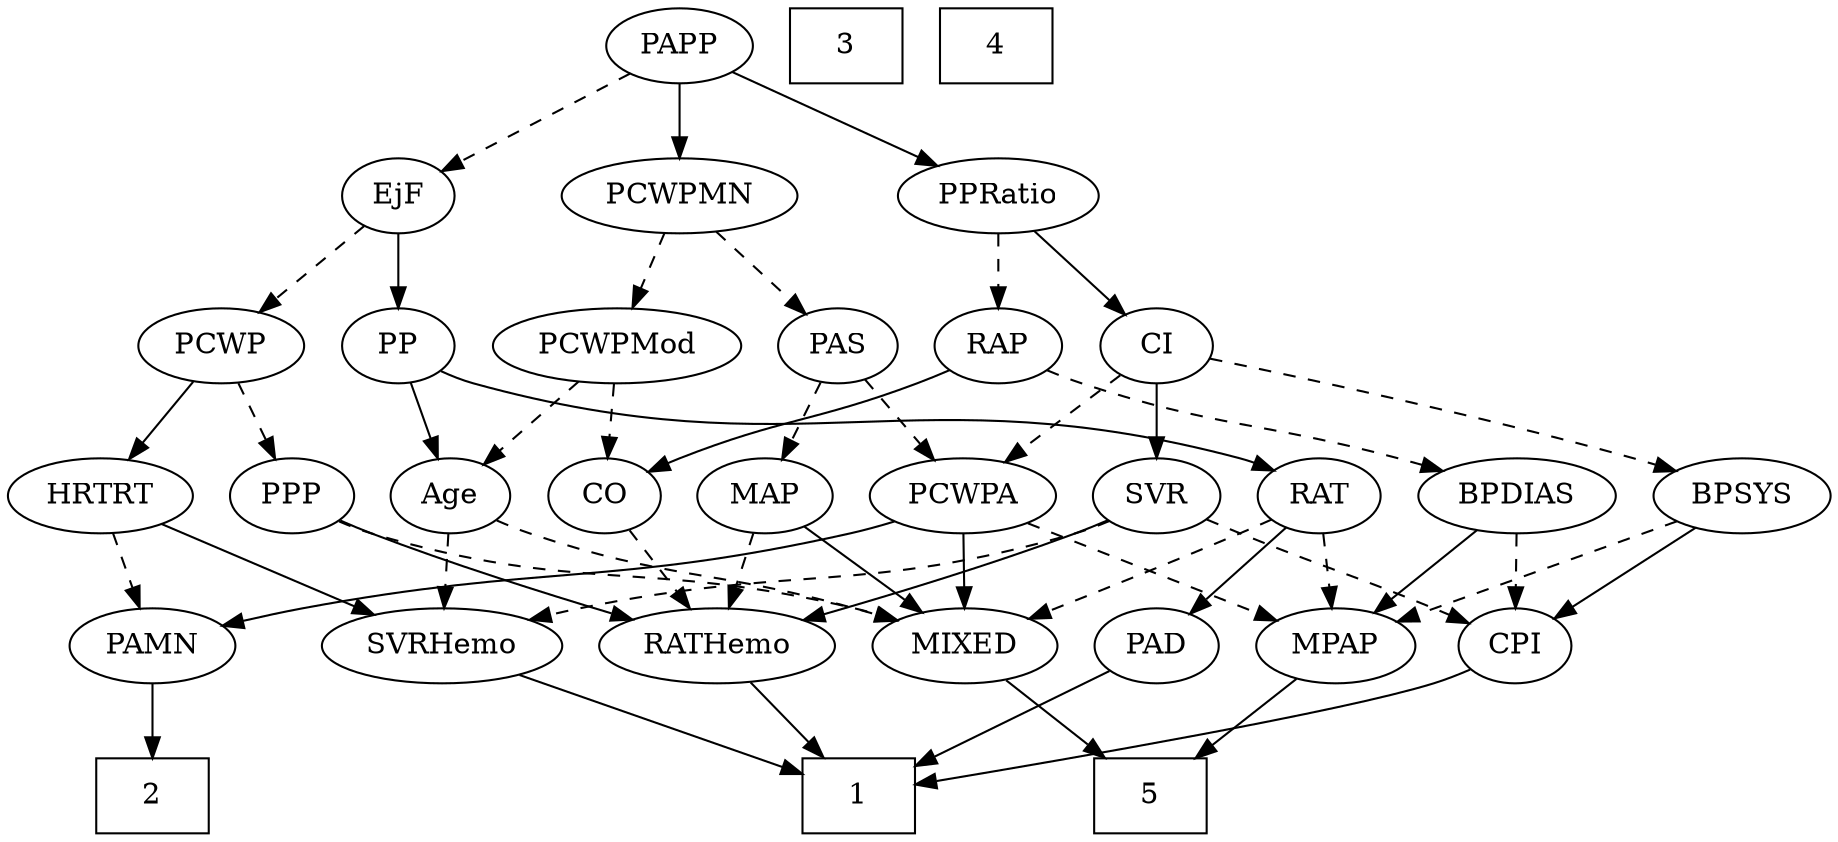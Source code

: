 strict digraph {
	graph [bb="0,0,819.34,396"];
	node [label="\N"];
	1	[height=0.5,
		pos="380.65,18",
		shape=box,
		width=0.75];
	2	[height=0.5,
		pos="69.646,18",
		shape=box,
		width=0.75];
	3	[height=0.5,
		pos="387.65,378",
		shape=box,
		width=0.75];
	4	[height=0.5,
		pos="459.65,378",
		shape=box,
		width=0.75];
	5	[height=0.5,
		pos="512.65,18",
		shape=box,
		width=0.75];
	Age	[height=0.5,
		pos="196.65,162",
		width=0.75];
	MIXED	[height=0.5,
		pos="428.65,90",
		width=1.1193];
	Age -> MIXED	[pos="e,398.11,101.85 217.29,150.39 222.24,148.09 227.57,145.81 232.65,144 295.62,121.62 314.51,126.77 378.65,108 381.81,107.07 385.08,\
106.07 388.35,105.03",
		style=dashed];
	SVRHemo	[height=0.5,
		pos="199.65,90",
		width=1.3902];
	Age -> SVRHemo	[pos="e,198.91,108.1 197.39,143.7 197.72,135.98 198.12,126.71 198.48,118.11",
		style=dashed];
	EjF	[height=0.5,
		pos="182.65,306",
		width=0.75];
	PP	[height=0.5,
		pos="182.65,234",
		width=0.75];
	EjF -> PP	[pos="e,182.65,252.1 182.65,287.7 182.65,279.98 182.65,270.71 182.65,262.11",
		style=solid];
	PCWP	[height=0.5,
		pos="102.65,234",
		width=0.97491];
	EjF -> PCWP	[pos="e,119.8,250.01 166.84,291.17 155.6,281.34 140.29,267.93 127.43,256.69",
		style=dashed];
	RAP	[height=0.5,
		pos="449.65,234",
		width=0.77632];
	CO	[height=0.5,
		pos="268.65,162",
		width=0.75];
	RAP -> CO	[pos="e,289.78,173.49 427.9,222.53 422.93,220.27 417.64,217.97 412.65,216 365.59,197.41 351.61,198.84 304.65,180 302.82,179.27 300.95,\
178.49 299.08,177.68",
		style=solid];
	BPDIAS	[height=0.5,
		pos="683.65,162",
		width=1.1735];
	RAP -> BPDIAS	[pos="e,651.58,173.89 471.28,222.24 476.26,220 481.58,217.78 486.65,216 549.31,194.04 567.83,198.33 631.65,180 634.99,179.04 638.44,178.01 \
641.9,176.94",
		style=dashed];
	MIXED -> 5	[pos="e,492.09,36.127 446.87,73.811 457.8,64.707 471.92,52.937 484.28,42.639",
		style=solid];
	MPAP	[height=0.5,
		pos="597.65,90",
		width=0.97491];
	MPAP -> 5	[pos="e,533.34,36.04 579.62,74.155 568.51,65.003 554.01,53.061 541.34,42.631",
		style=solid];
	BPSYS	[height=0.5,
		pos="781.65,162",
		width=1.0471];
	BPSYS -> MPAP	[pos="e,624.99,101.4 752.9,150.06 720.93,137.9 669.22,118.23 634.35,104.96",
		style=dashed];
	CPI	[height=0.5,
		pos="681.65,90",
		width=0.75];
	BPSYS -> CPI	[pos="e,699.66,103.61 760.93,146.5 745.53,135.72 724.42,120.94 707.85,109.34",
		style=solid];
	PAD	[height=0.5,
		pos="515.65,90",
		width=0.79437];
	PAD -> 1	[pos="e,408,33.185 494.26,77.908 473.55,67.175 441.77,50.694 417.08,37.892",
		style=solid];
	RATHemo	[height=0.5,
		pos="320.65,90",
		width=1.3721];
	CO -> RATHemo	[pos="e,308.41,107.47 280.19,145.46 286.67,136.74 294.9,125.65 302.25,115.76",
		style=dashed];
	PAS	[height=0.5,
		pos="376.65,234",
		width=0.75];
	PCWPA	[height=0.5,
		pos="434.65,162",
		width=1.1555];
	PAS -> PCWPA	[pos="e,421.28,179.13 389.23,217.81 396.7,208.8 406.33,197.18 414.8,186.95",
		style=dashed];
	MAP	[height=0.5,
		pos="344.65,162",
		width=0.84854];
	PAS -> MAP	[pos="e,352.18,179.47 369.06,216.41 365.28,208.13 360.61,197.92 356.38,188.66",
		style=dashed];
	PAMN	[height=0.5,
		pos="69.646,90",
		width=1.011];
	PAMN -> 2	[pos="e,69.646,36.104 69.646,71.697 69.646,63.983 69.646,54.712 69.646,46.112",
		style=solid];
	RATHemo -> 1	[pos="e,365.69,36.447 334.87,72.411 342.12,63.946 351.1,53.472 359.18,44.049",
		style=solid];
	CPI -> 1	[pos="e,408.04,23.838 659.94,78.836 654.09,76.356 647.7,73.88 641.65,72 600.32,59.167 479.9,36.767 418.14,25.65",
		style=solid];
	RAT	[height=0.5,
		pos="595.65,162",
		width=0.75827];
	RAT -> MIXED	[pos="e,458.24,102.42 574.04,150.55 569.32,148.34 564.33,146.05 559.65,144 529.06,130.6 493.96,116.47 467.8,106.17",
		style=dashed];
	RAT -> MPAP	[pos="e,597.16,108.1 596.14,143.7 596.36,135.98 596.63,126.71 596.87,118.11",
		style=dashed];
	RAT -> PAD	[pos="e,531.69,105.04 579.84,147.17 568.3,137.07 552.46,123.21 539.4,111.79",
		style=solid];
	SVR	[height=0.5,
		pos="522.65,162",
		width=0.77632];
	SVR -> RATHemo	[pos="e,358.45,101.74 500.92,150.49 495.95,148.24 490.65,145.95 485.65,144 446.76,128.89 401.6,114.6 368.36,104.67",
		style=solid];
	SVR -> CPI	[pos="e,659.55,100.44 544.92,150.68 549.76,148.46 554.87,146.13 559.65,144 590.36,130.28 625.62,115.01 650.31,104.4",
		style=dashed];
	SVR -> SVRHemo	[pos="e,237.47,101.89 501.51,150.1 496.42,147.81 490.92,145.61 485.65,144 389.6,114.78 360.8,129.11 262.65,108 257.65,106.93 252.46,105.7 \
247.3,104.42",
		style=dashed];
	PCWPMod	[height=0.5,
		pos="279.65,234",
		width=1.4443];
	PCWPMod -> Age	[pos="e,212.89,176.7 260.81,217.12 248.96,207.12 233.56,194.13 220.81,183.38",
		style=dashed];
	PCWPMod -> CO	[pos="e,271.33,180.1 276.93,215.7 275.72,207.98 274.26,198.71 272.91,190.11",
		style=dashed];
	PCWPA -> MIXED	[pos="e,430.11,108.1 433.16,143.7 432.5,135.98 431.71,126.71 430.97,118.11",
		style=solid];
	PCWPA -> MPAP	[pos="e,571.46,102.24 463.04,148.81 490.61,136.97 532.55,118.96 562.27,106.19",
		style=dashed];
	PCWPA -> PAMN	[pos="e,101.33,99.219 404.23,149.68 397.83,147.57 391.06,145.55 384.65,144 278.1,118.25 248.28,128.78 140.65,108 131.04,106.15 120.77,\
103.86 111.12,101.58",
		style=solid];
	PCWPMN	[height=0.5,
		pos="310.65,306",
		width=1.3902];
	PCWPMN -> PAS	[pos="e,362.77,249.72 325.95,288.76 334.81,279.37 346.09,267.41 355.76,257.15",
		style=dashed];
	PCWPMN -> PCWPMod	[pos="e,287.3,252.28 303.14,288.05 299.62,280.09 295.33,270.41 291.39,261.51",
		style=dashed];
	SVRHemo -> 1	[pos="e,353.43,29.526 232.42,76.324 263.81,64.184 311.1,45.895 343.79,33.254",
		style=solid];
	BPDIAS -> MPAP	[pos="e,615.68,105.68 664.99,145.81 652.88,135.95 636.93,122.97 623.59,112.12",
		style=solid];
	BPDIAS -> CPI	[pos="e,682.14,108.1 683.15,143.7 682.93,135.98 682.67,126.71 682.42,118.11",
		style=dashed];
	MAP -> MIXED	[pos="e,410.51,106.11 361.65,146.83 373.4,137.04 389.25,123.83 402.59,112.71",
		style=solid];
	MAP -> RATHemo	[pos="e,326.57,108.28 338.84,144.05 336.14,136.18 332.86,126.62 329.83,117.79",
		style=dashed];
	PP -> Age	[pos="e,193.19,180.28 186.04,216.05 187.58,208.35 189.44,199.03 191.17,190.36",
		style=solid];
	PP -> RAT	[pos="e,575.17,174.12 203.13,221.88 208.09,219.6 213.46,217.45 218.65,216 365.39,174.88 412.9,221.12 559.65,180 561.59,179.45 563.57,178.81 \
565.53,178.1",
		style=solid];
	PPP	[height=0.5,
		pos="124.65,162",
		width=0.75];
	PPP -> MIXED	[pos="e,398.48,102.15 145.19,150.1 150.15,147.81 155.5,145.61 160.65,144 254.39,114.75 283.39,131.89 378.65,108 381.99,107.16 385.44,106.2 \
388.88,105.17",
		style=dashed];
	PPP -> RATHemo	[pos="e,283.33,101.96 145.78,150.5 150.62,148.24 155.77,145.95 160.65,144 198.07,129.03 241.55,114.82 273.73,104.9",
		style=solid];
	PPRatio	[height=0.5,
		pos="449.65,306",
		width=1.1013];
	PPRatio -> RAP	[pos="e,449.65,252.1 449.65,287.7 449.65,279.98 449.65,270.71 449.65,262.11",
		style=dashed];
	CI	[height=0.5,
		pos="522.65,234",
		width=0.75];
	PPRatio -> CI	[pos="e,507.49,249.54 465.85,289.46 475.95,279.78 489.09,267.17 500.19,256.53",
		style=solid];
	PCWP -> PPP	[pos="e,119.37,179.79 107.97,216.05 110.49,208.06 113.54,198.33 116.35,189.4",
		style=dashed];
	HRTRT	[height=0.5,
		pos="39.646,162",
		width=1.1013];
	PCWP -> HRTRT	[pos="e,54.026,178.98 88.665,217.46 80.461,208.35 69.932,196.65 60.737,186.43",
		style=solid];
	CI -> BPSYS	[pos="e,752.97,173.9 548,227.54 588.01,218.73 668.06,200.31 734.65,180 737.54,179.12 740.52,178.16 743.5,177.16",
		style=dashed];
	CI -> SVR	[pos="e,522.65,180.1 522.65,215.7 522.65,207.98 522.65,198.71 522.65,190.11",
		style=solid];
	CI -> PCWPA	[pos="e,453.7,178.16 505.68,219.5 493.24,209.61 476.09,195.96 461.76,184.56",
		style=dashed];
	PAPP	[height=0.5,
		pos="310.65,378",
		width=0.88464];
	PAPP -> EjF	[pos="e,203.1,318.18 288.64,364.97 267.44,353.37 235.23,335.76 211.88,322.99",
		style=dashed];
	PAPP -> PCWPMN	[pos="e,310.65,324.1 310.65,359.7 310.65,351.98 310.65,342.71 310.65,334.11",
		style=solid];
	PAPP -> PPRatio	[pos="e,423.82,320 333.6,365.44 355.71,354.3 389.46,337.31 414.87,324.51",
		style=solid];
	HRTRT -> PAMN	[pos="e,62.451,107.79 46.909,144.05 50.373,135.97 54.594,126.12 58.456,117.11",
		style=dashed];
	HRTRT -> SVRHemo	[pos="e,169.23,104.31 67.151,148.97 92.679,137.8 130.97,121.04 159.84,108.42",
		style=solid];
}
